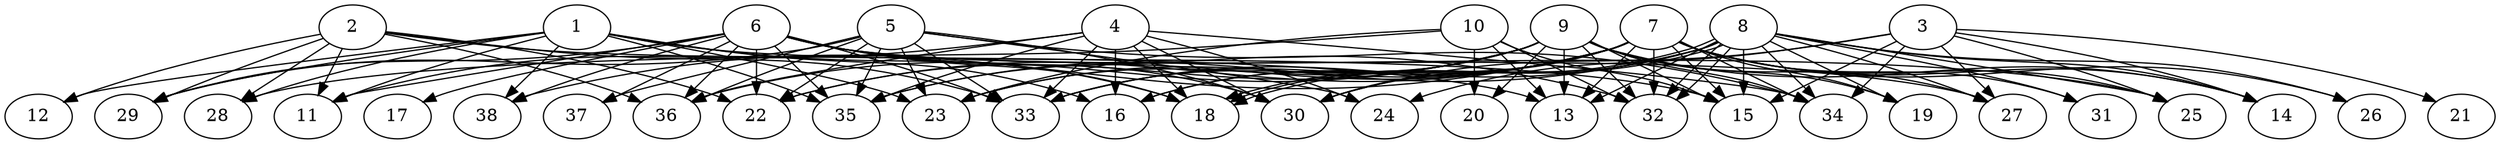 // DAG (tier=3-complex, mode=data, n=38, ccr=0.503, fat=0.854, density=0.682, regular=0.374, jump=0.253, mindata=4194304, maxdata=33554432)
// DAG automatically generated by daggen at Sun Aug 24 16:33:35 2025
// /home/ermia/Project/Environments/daggen/bin/daggen --dot --ccr 0.503 --fat 0.854 --regular 0.374 --density 0.682 --jump 0.253 --mindata 4194304 --maxdata 33554432 -n 38 
digraph G {
  1 [size="11180952236181235433472", alpha="0.18", expect_size="5590476118090617716736"]
  1 -> 11 [size ="4000146052349952"]
  1 -> 12 [size ="4000146052349952"]
  1 -> 15 [size ="4000146052349952"]
  1 -> 16 [size ="4000146052349952"]
  1 -> 18 [size ="4000146052349952"]
  1 -> 23 [size ="4000146052349952"]
  1 -> 28 [size ="4000146052349952"]
  1 -> 29 [size ="4000146052349952"]
  1 -> 35 [size ="4000146052349952"]
  1 -> 38 [size ="4000146052349952"]
  2 [size="779630931390001840128", alpha="0.05", expect_size="389815465695000920064"]
  2 -> 11 [size ="677666516631552"]
  2 -> 12 [size ="677666516631552"]
  2 -> 13 [size ="677666516631552"]
  2 -> 22 [size ="677666516631552"]
  2 -> 28 [size ="677666516631552"]
  2 -> 29 [size ="677666516631552"]
  2 -> 33 [size ="677666516631552"]
  2 -> 36 [size ="677666516631552"]
  3 [size="186375444580414272", alpha="0.04", expect_size="93187722290207136"]
  3 -> 14 [size ="314292964425728"]
  3 -> 15 [size ="314292964425728"]
  3 -> 21 [size ="314292964425728"]
  3 -> 24 [size ="314292964425728"]
  3 -> 25 [size ="314292964425728"]
  3 -> 27 [size ="314292964425728"]
  3 -> 30 [size ="314292964425728"]
  3 -> 34 [size ="314292964425728"]
  4 [size="50920393019734608", alpha="0.14", expect_size="25460196509867304"]
  4 -> 11 [size ="2353247822020608"]
  4 -> 16 [size ="2353247822020608"]
  4 -> 18 [size ="2353247822020608"]
  4 -> 24 [size ="2353247822020608"]
  4 -> 30 [size ="2353247822020608"]
  4 -> 33 [size ="2353247822020608"]
  4 -> 34 [size ="2353247822020608"]
  4 -> 35 [size ="2353247822020608"]
  4 -> 36 [size ="2353247822020608"]
  5 [size="502329436328928739328", alpha="0.06", expect_size="251164718164464369664"]
  5 -> 22 [size ="505532490186752"]
  5 -> 23 [size ="505532490186752"]
  5 -> 24 [size ="505532490186752"]
  5 -> 29 [size ="505532490186752"]
  5 -> 30 [size ="505532490186752"]
  5 -> 33 [size ="505532490186752"]
  5 -> 34 [size ="505532490186752"]
  5 -> 35 [size ="505532490186752"]
  5 -> 36 [size ="505532490186752"]
  5 -> 37 [size ="505532490186752"]
  6 [size="20816701096876631392256", alpha="0.08", expect_size="10408350548438315696128"]
  6 -> 11 [size ="6053844450541568"]
  6 -> 17 [size ="6053844450541568"]
  6 -> 18 [size ="6053844450541568"]
  6 -> 22 [size ="6053844450541568"]
  6 -> 25 [size ="6053844450541568"]
  6 -> 27 [size ="6053844450541568"]
  6 -> 29 [size ="6053844450541568"]
  6 -> 30 [size ="6053844450541568"]
  6 -> 32 [size ="6053844450541568"]
  6 -> 33 [size ="6053844450541568"]
  6 -> 35 [size ="6053844450541568"]
  6 -> 36 [size ="6053844450541568"]
  6 -> 37 [size ="6053844450541568"]
  6 -> 38 [size ="6053844450541568"]
  7 [size="5575695146214829056", alpha="0.19", expect_size="2787847573107414528"]
  7 -> 13 [size ="8038065058611200"]
  7 -> 14 [size ="8038065058611200"]
  7 -> 15 [size ="8038065058611200"]
  7 -> 16 [size ="8038065058611200"]
  7 -> 18 [size ="8038065058611200"]
  7 -> 19 [size ="8038065058611200"]
  7 -> 22 [size ="8038065058611200"]
  7 -> 23 [size ="8038065058611200"]
  7 -> 25 [size ="8038065058611200"]
  7 -> 26 [size ="8038065058611200"]
  7 -> 30 [size ="8038065058611200"]
  7 -> 31 [size ="8038065058611200"]
  7 -> 32 [size ="8038065058611200"]
  7 -> 33 [size ="8038065058611200"]
  7 -> 34 [size ="8038065058611200"]
  7 -> 35 [size ="8038065058611200"]
  7 -> 38 [size ="8038065058611200"]
  8 [size="204879923644739232", alpha="0.09", expect_size="102439961822369616"]
  8 -> 13 [size ="6652517802835968"]
  8 -> 14 [size ="6652517802835968"]
  8 -> 15 [size ="6652517802835968"]
  8 -> 18 [size ="6652517802835968"]
  8 -> 18 [size ="6652517802835968"]
  8 -> 19 [size ="6652517802835968"]
  8 -> 25 [size ="6652517802835968"]
  8 -> 26 [size ="6652517802835968"]
  8 -> 27 [size ="6652517802835968"]
  8 -> 30 [size ="6652517802835968"]
  8 -> 31 [size ="6652517802835968"]
  8 -> 32 [size ="6652517802835968"]
  8 -> 32 [size ="6652517802835968"]
  8 -> 33 [size ="6652517802835968"]
  8 -> 34 [size ="6652517802835968"]
  8 -> 35 [size ="6652517802835968"]
  9 [size="1848338068173068544", alpha="0.09", expect_size="924169034086534272"]
  9 -> 13 [size ="1335371510054912"]
  9 -> 14 [size ="1335371510054912"]
  9 -> 15 [size ="1335371510054912"]
  9 -> 16 [size ="1335371510054912"]
  9 -> 19 [size ="1335371510054912"]
  9 -> 20 [size ="1335371510054912"]
  9 -> 22 [size ="1335371510054912"]
  9 -> 23 [size ="1335371510054912"]
  9 -> 27 [size ="1335371510054912"]
  9 -> 32 [size ="1335371510054912"]
  9 -> 33 [size ="1335371510054912"]
  9 -> 34 [size ="1335371510054912"]
  9 -> 36 [size ="1335371510054912"]
  10 [size="93729107653211193344", alpha="0.02", expect_size="46864553826605596672"]
  10 -> 13 [size ="165071833530368"]
  10 -> 15 [size ="165071833530368"]
  10 -> 20 [size ="165071833530368"]
  10 -> 23 [size ="165071833530368"]
  10 -> 28 [size ="165071833530368"]
  10 -> 32 [size ="165071833530368"]
  11 [size="12659502622781210624000", alpha="0.02", expect_size="6329751311390605312000"]
  12 [size="433612911840488768", alpha="0.05", expect_size="216806455920244384"]
  13 [size="22312032430758621184", alpha="0.15", expect_size="11156016215379310592"]
  14 [size="16853836450117900566528", alpha="0.13", expect_size="8426918225058950283264"]
  15 [size="286286195746290944", alpha="0.16", expect_size="143143097873145472"]
  16 [size="27061217408119436476416", alpha="0.04", expect_size="13530608704059718238208"]
  17 [size="9841477590344484864", alpha="0.14", expect_size="4920738795172242432"]
  18 [size="21282787438150420", alpha="0.17", expect_size="10641393719075210"]
  19 [size="11183575189630868", alpha="0.07", expect_size="5591787594815434"]
  20 [size="2742269291994195951616", alpha="0.05", expect_size="1371134645997097975808"]
  21 [size="45731944247457672", alpha="0.06", expect_size="22865972123728836"]
  22 [size="124332066061199744", alpha="0.18", expect_size="62166033030599872"]
  23 [size="7764773708787267584", alpha="0.10", expect_size="3882386854393633792"]
  24 [size="22192298937512849408", alpha="0.11", expect_size="11096149468756424704"]
  25 [size="4247882672112293888", alpha="0.15", expect_size="2123941336056146944"]
  26 [size="44602797099447264", alpha="0.18", expect_size="22301398549723632"]
  27 [size="384628865413144379392", alpha="0.09", expect_size="192314432706572189696"]
  28 [size="1368447305397055782912", alpha="0.16", expect_size="684223652698527891456"]
  29 [size="16558648234978228224", alpha="0.16", expect_size="8279324117489114112"]
  30 [size="81687586534649664", alpha="0.09", expect_size="40843793267324832"]
  31 [size="6663097820763280384", alpha="0.11", expect_size="3331548910381640192"]
  32 [size="2585270095939735912448", alpha="0.18", expect_size="1292635047969867956224"]
  33 [size="28058991196110848000000", alpha="0.11", expect_size="14029495598055424000000"]
  34 [size="2262932398970910976", alpha="0.11", expect_size="1131466199485455488"]
  35 [size="257185975866709856", alpha="0.20", expect_size="128592987933354928"]
  36 [size="5472260631535965700096", alpha="0.07", expect_size="2736130315767982850048"]
  37 [size="108518446934024400", alpha="0.04", expect_size="54259223467012200"]
  38 [size="484885919790185280", alpha="0.13", expect_size="242442959895092640"]
}